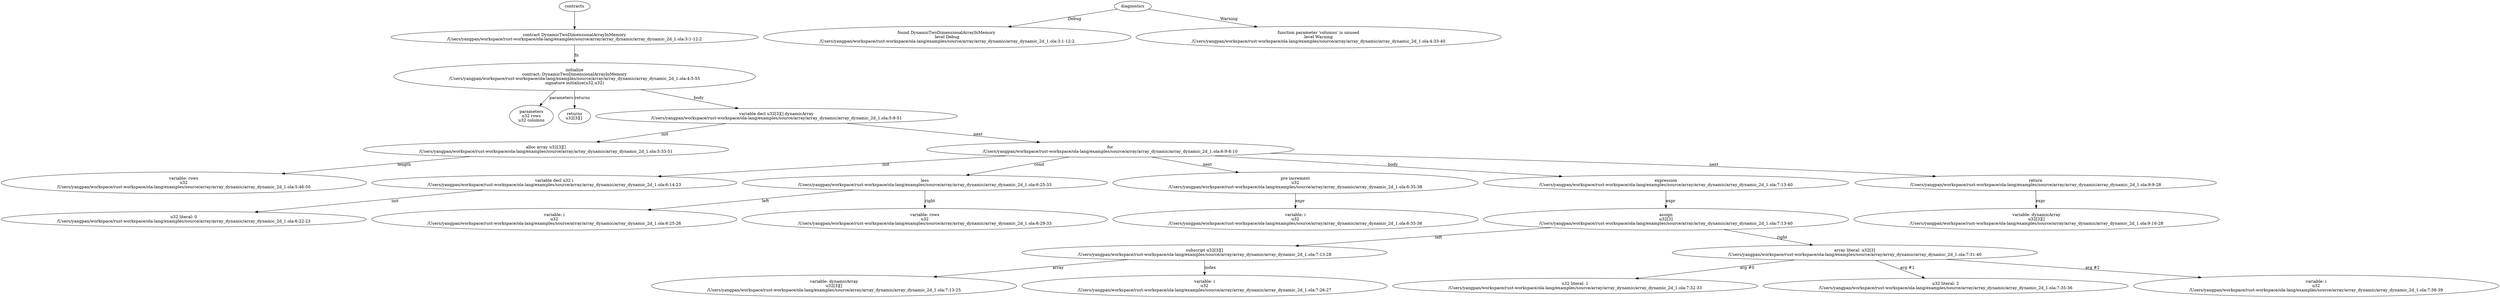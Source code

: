 strict digraph "/Users/yangpan/workspace/rust-workspace/ola-lang/examples/source/array/array_dynamic/array_dynamic_2d_1.ola" {
	contract [label="contract DynamicTwoDimensionalArrayInMemory\n/Users/yangpan/workspace/rust-workspace/ola-lang/examples/source/array/array_dynamic/array_dynamic_2d_1.ola:3:1-12:2"]
	initialize [label="initialize\ncontract: DynamicTwoDimensionalArrayInMemory\n/Users/yangpan/workspace/rust-workspace/ola-lang/examples/source/array/array_dynamic/array_dynamic_2d_1.ola:4:5-55\nsignature initialize(u32,u32)"]
	parameters [label="parameters\nu32 rows\nu32 columns"]
	returns [label="returns\nu32[3][] "]
	var_decl [label="variable decl u32[3][] dynamicArray\n/Users/yangpan/workspace/rust-workspace/ola-lang/examples/source/array/array_dynamic/array_dynamic_2d_1.ola:5:9-51"]
	alloc_array [label="alloc array u32[3][]\n/Users/yangpan/workspace/rust-workspace/ola-lang/examples/source/array/array_dynamic/array_dynamic_2d_1.ola:5:33-51"]
	variable [label="variable: rows\nu32\n/Users/yangpan/workspace/rust-workspace/ola-lang/examples/source/array/array_dynamic/array_dynamic_2d_1.ola:5:46-50"]
	for [label="for\n/Users/yangpan/workspace/rust-workspace/ola-lang/examples/source/array/array_dynamic/array_dynamic_2d_1.ola:6:9-8:10"]
	var_decl_9 [label="variable decl u32 i\n/Users/yangpan/workspace/rust-workspace/ola-lang/examples/source/array/array_dynamic/array_dynamic_2d_1.ola:6:14-23"]
	number_literal [label="u32 literal: 0\n/Users/yangpan/workspace/rust-workspace/ola-lang/examples/source/array/array_dynamic/array_dynamic_2d_1.ola:6:22-23"]
	less [label="less\n/Users/yangpan/workspace/rust-workspace/ola-lang/examples/source/array/array_dynamic/array_dynamic_2d_1.ola:6:25-33"]
	variable_12 [label="variable: i\nu32\n/Users/yangpan/workspace/rust-workspace/ola-lang/examples/source/array/array_dynamic/array_dynamic_2d_1.ola:6:25-26"]
	variable_13 [label="variable: rows\nu32\n/Users/yangpan/workspace/rust-workspace/ola-lang/examples/source/array/array_dynamic/array_dynamic_2d_1.ola:6:29-33"]
	pre_increment [label="pre increment\nu32\n/Users/yangpan/workspace/rust-workspace/ola-lang/examples/source/array/array_dynamic/array_dynamic_2d_1.ola:6:35-38"]
	variable_15 [label="variable: i\nu32\n/Users/yangpan/workspace/rust-workspace/ola-lang/examples/source/array/array_dynamic/array_dynamic_2d_1.ola:6:35-36"]
	expr [label="expression\n/Users/yangpan/workspace/rust-workspace/ola-lang/examples/source/array/array_dynamic/array_dynamic_2d_1.ola:7:13-40"]
	assign [label="assign\nu32[3]\n/Users/yangpan/workspace/rust-workspace/ola-lang/examples/source/array/array_dynamic/array_dynamic_2d_1.ola:7:13-40"]
	subscript [label="subscript u32[3][]\n/Users/yangpan/workspace/rust-workspace/ola-lang/examples/source/array/array_dynamic/array_dynamic_2d_1.ola:7:13-28"]
	variable_19 [label="variable: dynamicArray\nu32[3][]\n/Users/yangpan/workspace/rust-workspace/ola-lang/examples/source/array/array_dynamic/array_dynamic_2d_1.ola:7:13-25"]
	variable_20 [label="variable: i\nu32\n/Users/yangpan/workspace/rust-workspace/ola-lang/examples/source/array/array_dynamic/array_dynamic_2d_1.ola:7:26-27"]
	array_literal [label="array literal: u32[3]\n/Users/yangpan/workspace/rust-workspace/ola-lang/examples/source/array/array_dynamic/array_dynamic_2d_1.ola:7:31-40"]
	number_literal_22 [label="u32 literal: 1\n/Users/yangpan/workspace/rust-workspace/ola-lang/examples/source/array/array_dynamic/array_dynamic_2d_1.ola:7:32-33"]
	number_literal_23 [label="u32 literal: 2\n/Users/yangpan/workspace/rust-workspace/ola-lang/examples/source/array/array_dynamic/array_dynamic_2d_1.ola:7:35-36"]
	variable_24 [label="variable: i\nu32\n/Users/yangpan/workspace/rust-workspace/ola-lang/examples/source/array/array_dynamic/array_dynamic_2d_1.ola:7:38-39"]
	return [label="return\n/Users/yangpan/workspace/rust-workspace/ola-lang/examples/source/array/array_dynamic/array_dynamic_2d_1.ola:9:9-28"]
	variable_26 [label="variable: dynamicArray\nu32[3][]\n/Users/yangpan/workspace/rust-workspace/ola-lang/examples/source/array/array_dynamic/array_dynamic_2d_1.ola:9:16-28"]
	diagnostic [label="found DynamicTwoDimensionalArrayInMemory \nlevel Debug\n/Users/yangpan/workspace/rust-workspace/ola-lang/examples/source/array/array_dynamic/array_dynamic_2d_1.ola:3:1-12:2"]
	diagnostic_29 [label="function parameter 'columns' is unused\nlevel Warning\n/Users/yangpan/workspace/rust-workspace/ola-lang/examples/source/array/array_dynamic/array_dynamic_2d_1.ola:4:33-40"]
	contracts -> contract
	contract -> initialize [label="fn"]
	initialize -> parameters [label="parameters"]
	initialize -> returns [label="returns"]
	initialize -> var_decl [label="body"]
	var_decl -> alloc_array [label="init"]
	alloc_array -> variable [label="length"]
	var_decl -> for [label="next"]
	for -> var_decl_9 [label="init"]
	var_decl_9 -> number_literal [label="init"]
	for -> less [label="cond"]
	less -> variable_12 [label="left"]
	less -> variable_13 [label="right"]
	for -> pre_increment [label="next"]
	pre_increment -> variable_15 [label="expr"]
	for -> expr [label="body"]
	expr -> assign [label="expr"]
	assign -> subscript [label="left"]
	subscript -> variable_19 [label="array"]
	subscript -> variable_20 [label="index"]
	assign -> array_literal [label="right"]
	array_literal -> number_literal_22 [label="arg #0"]
	array_literal -> number_literal_23 [label="arg #1"]
	array_literal -> variable_24 [label="arg #2"]
	for -> return [label="next"]
	return -> variable_26 [label="expr"]
	diagnostics -> diagnostic [label="Debug"]
	diagnostics -> diagnostic_29 [label="Warning"]
}
